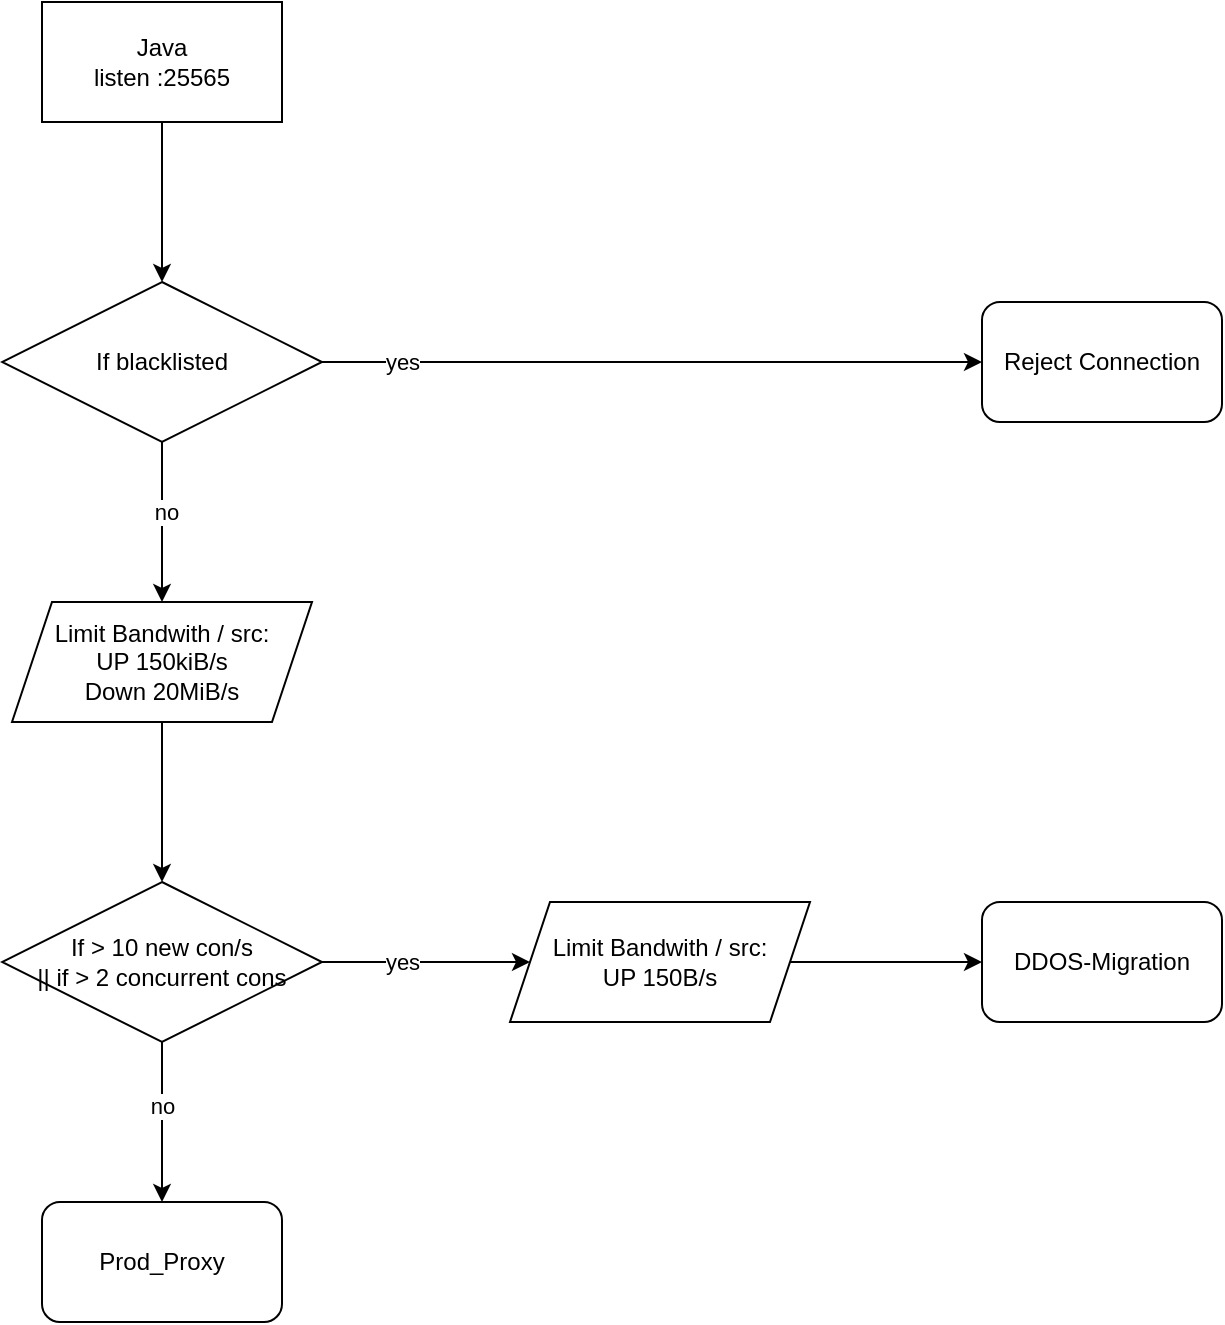<mxfile>
    <diagram name="Seite-1" id="EA9TMJkJTi4udjV-6h98">
        <mxGraphModel dx="962" dy="346" grid="1" gridSize="10" guides="1" tooltips="1" connect="1" arrows="1" fold="1" page="1" pageScale="1" pageWidth="827" pageHeight="1169" background="#ffffff" math="0" shadow="0">
            <root>
                <object label="" id="0">
                    <mxCell/>
                </object>
                <mxCell id="1" parent="0"/>
                <mxCell id="hnyBAmQ7VmMvFvbnPF3J-7" style="edgeStyle=orthogonalEdgeStyle;rounded=0;orthogonalLoop=1;jettySize=auto;html=1;entryX=0;entryY=0.5;entryDx=0;entryDy=0;" parent="1" source="hnyBAmQ7VmMvFvbnPF3J-1" target="hnyBAmQ7VmMvFvbnPF3J-6" edge="1">
                    <mxGeometry relative="1" as="geometry"/>
                </mxCell>
                <mxCell id="hnyBAmQ7VmMvFvbnPF3J-10" value="yes" style="edgeLabel;html=1;align=center;verticalAlign=middle;resizable=0;points=[];" parent="hnyBAmQ7VmMvFvbnPF3J-7" vertex="1" connectable="0">
                    <mxGeometry x="-0.019" y="-4" relative="1" as="geometry">
                        <mxPoint x="-11" y="-4" as="offset"/>
                    </mxGeometry>
                </mxCell>
                <mxCell id="hnyBAmQ7VmMvFvbnPF3J-14" style="edgeStyle=orthogonalEdgeStyle;rounded=0;orthogonalLoop=1;jettySize=auto;html=1;exitX=0.5;exitY=1;exitDx=0;exitDy=0;entryX=0.5;entryY=0;entryDx=0;entryDy=0;" parent="1" source="hnyBAmQ7VmMvFvbnPF3J-1" target="hnyBAmQ7VmMvFvbnPF3J-19" edge="1">
                    <mxGeometry relative="1" as="geometry">
                        <mxPoint x="100" y="690" as="targetPoint"/>
                    </mxGeometry>
                </mxCell>
                <mxCell id="hnyBAmQ7VmMvFvbnPF3J-15" value="no" style="edgeLabel;html=1;align=center;verticalAlign=middle;resizable=0;points=[];" parent="hnyBAmQ7VmMvFvbnPF3J-14" vertex="1" connectable="0">
                    <mxGeometry x="-0.2" relative="1" as="geometry">
                        <mxPoint as="offset"/>
                    </mxGeometry>
                </mxCell>
                <mxCell id="hnyBAmQ7VmMvFvbnPF3J-1" value="If &amp;gt; 10 new con/s&lt;br&gt;|| if &amp;gt; 2 concurrent cons" style="rhombus;whiteSpace=wrap;html=1;" parent="1" vertex="1">
                    <mxGeometry x="20" y="540" width="160" height="80" as="geometry"/>
                </mxCell>
                <mxCell id="hnyBAmQ7VmMvFvbnPF3J-4" style="edgeStyle=orthogonalEdgeStyle;rounded=0;orthogonalLoop=1;jettySize=auto;html=1;exitX=0.5;exitY=1;exitDx=0;exitDy=0;entryX=0.5;entryY=0;entryDx=0;entryDy=0;" parent="1" source="hnyBAmQ7VmMvFvbnPF3J-2" target="hnyBAmQ7VmMvFvbnPF3J-11" edge="1">
                    <mxGeometry relative="1" as="geometry">
                        <mxPoint x="110" y="180" as="targetPoint"/>
                    </mxGeometry>
                </mxCell>
                <mxCell id="hnyBAmQ7VmMvFvbnPF3J-2" value="Java&lt;br&gt;listen :25565" style="rounded=0;whiteSpace=wrap;html=1;" parent="1" vertex="1">
                    <mxGeometry x="40" y="100" width="120" height="60" as="geometry"/>
                </mxCell>
                <mxCell id="hnyBAmQ7VmMvFvbnPF3J-9" style="edgeStyle=orthogonalEdgeStyle;rounded=0;orthogonalLoop=1;jettySize=auto;html=1;exitX=1;exitY=0.5;exitDx=0;exitDy=0;" parent="1" source="hnyBAmQ7VmMvFvbnPF3J-6" target="hnyBAmQ7VmMvFvbnPF3J-8" edge="1">
                    <mxGeometry relative="1" as="geometry"/>
                </mxCell>
                <mxCell id="hnyBAmQ7VmMvFvbnPF3J-6" value="Limit Bandwith / src:&lt;div&gt;UP 150B/s&lt;/div&gt;" style="shape=parallelogram;perimeter=parallelogramPerimeter;whiteSpace=wrap;html=1;fixedSize=1;" parent="1" vertex="1">
                    <mxGeometry x="274" y="550" width="150" height="60" as="geometry"/>
                </mxCell>
                <mxCell id="hnyBAmQ7VmMvFvbnPF3J-8" value="DDOS-Migration" style="rounded=1;whiteSpace=wrap;html=1;" parent="1" vertex="1">
                    <mxGeometry x="510" y="550" width="120" height="60" as="geometry"/>
                </mxCell>
                <mxCell id="hnyBAmQ7VmMvFvbnPF3J-13" style="edgeStyle=orthogonalEdgeStyle;rounded=0;orthogonalLoop=1;jettySize=auto;html=1;exitX=1;exitY=0.5;exitDx=0;exitDy=0;entryX=0;entryY=0.5;entryDx=0;entryDy=0;" parent="1" source="hnyBAmQ7VmMvFvbnPF3J-11" target="hnyBAmQ7VmMvFvbnPF3J-12" edge="1">
                    <mxGeometry relative="1" as="geometry"/>
                </mxCell>
                <mxCell id="hnyBAmQ7VmMvFvbnPF3J-16" value="yes" style="edgeLabel;html=1;align=center;verticalAlign=middle;resizable=0;points=[];" parent="hnyBAmQ7VmMvFvbnPF3J-13" vertex="1" connectable="0">
                    <mxGeometry x="-0.4" y="-4" relative="1" as="geometry">
                        <mxPoint x="-59" y="-4" as="offset"/>
                    </mxGeometry>
                </mxCell>
                <mxCell id="hnyBAmQ7VmMvFvbnPF3J-17" style="edgeStyle=orthogonalEdgeStyle;rounded=0;orthogonalLoop=1;jettySize=auto;html=1;exitX=0.5;exitY=1;exitDx=0;exitDy=0;entryX=0.5;entryY=0;entryDx=0;entryDy=0;" parent="1" source="hnyBAmQ7VmMvFvbnPF3J-11" target="hnyBAmQ7VmMvFvbnPF3J-21" edge="1">
                    <mxGeometry relative="1" as="geometry">
                        <mxPoint x="100" y="380" as="targetPoint"/>
                    </mxGeometry>
                </mxCell>
                <mxCell id="hnyBAmQ7VmMvFvbnPF3J-20" value="no" style="edgeLabel;html=1;align=center;verticalAlign=middle;resizable=0;points=[];" parent="hnyBAmQ7VmMvFvbnPF3J-17" vertex="1" connectable="0">
                    <mxGeometry x="-0.125" y="2" relative="1" as="geometry">
                        <mxPoint as="offset"/>
                    </mxGeometry>
                </mxCell>
                <mxCell id="hnyBAmQ7VmMvFvbnPF3J-11" value="If blacklisted" style="rhombus;whiteSpace=wrap;html=1;" parent="1" vertex="1">
                    <mxGeometry x="20" y="240" width="160" height="80" as="geometry"/>
                </mxCell>
                <mxCell id="hnyBAmQ7VmMvFvbnPF3J-12" value="Reject Connection" style="rounded=1;whiteSpace=wrap;html=1;" parent="1" vertex="1">
                    <mxGeometry x="510" y="250" width="120" height="60" as="geometry"/>
                </mxCell>
                <mxCell id="hnyBAmQ7VmMvFvbnPF3J-19" value="Prod_Proxy" style="rounded=1;whiteSpace=wrap;html=1;" parent="1" vertex="1">
                    <mxGeometry x="40" y="700" width="120" height="60" as="geometry"/>
                </mxCell>
                <mxCell id="hnyBAmQ7VmMvFvbnPF3J-23" style="edgeStyle=orthogonalEdgeStyle;rounded=0;orthogonalLoop=1;jettySize=auto;html=1;exitX=0.5;exitY=1;exitDx=0;exitDy=0;entryX=0.5;entryY=0;entryDx=0;entryDy=0;" parent="1" source="hnyBAmQ7VmMvFvbnPF3J-21" target="hnyBAmQ7VmMvFvbnPF3J-1" edge="1">
                    <mxGeometry relative="1" as="geometry"/>
                </mxCell>
                <mxCell id="hnyBAmQ7VmMvFvbnPF3J-21" value="Limit Bandwith / src:&lt;div&gt;UP 150kiB/s&lt;/div&gt;&lt;div&gt;Down 20MiB/s&lt;/div&gt;" style="shape=parallelogram;perimeter=parallelogramPerimeter;whiteSpace=wrap;html=1;fixedSize=1;" parent="1" vertex="1">
                    <mxGeometry x="25" y="400" width="150" height="60" as="geometry"/>
                </mxCell>
            </root>
        </mxGraphModel>
    </diagram>
</mxfile>